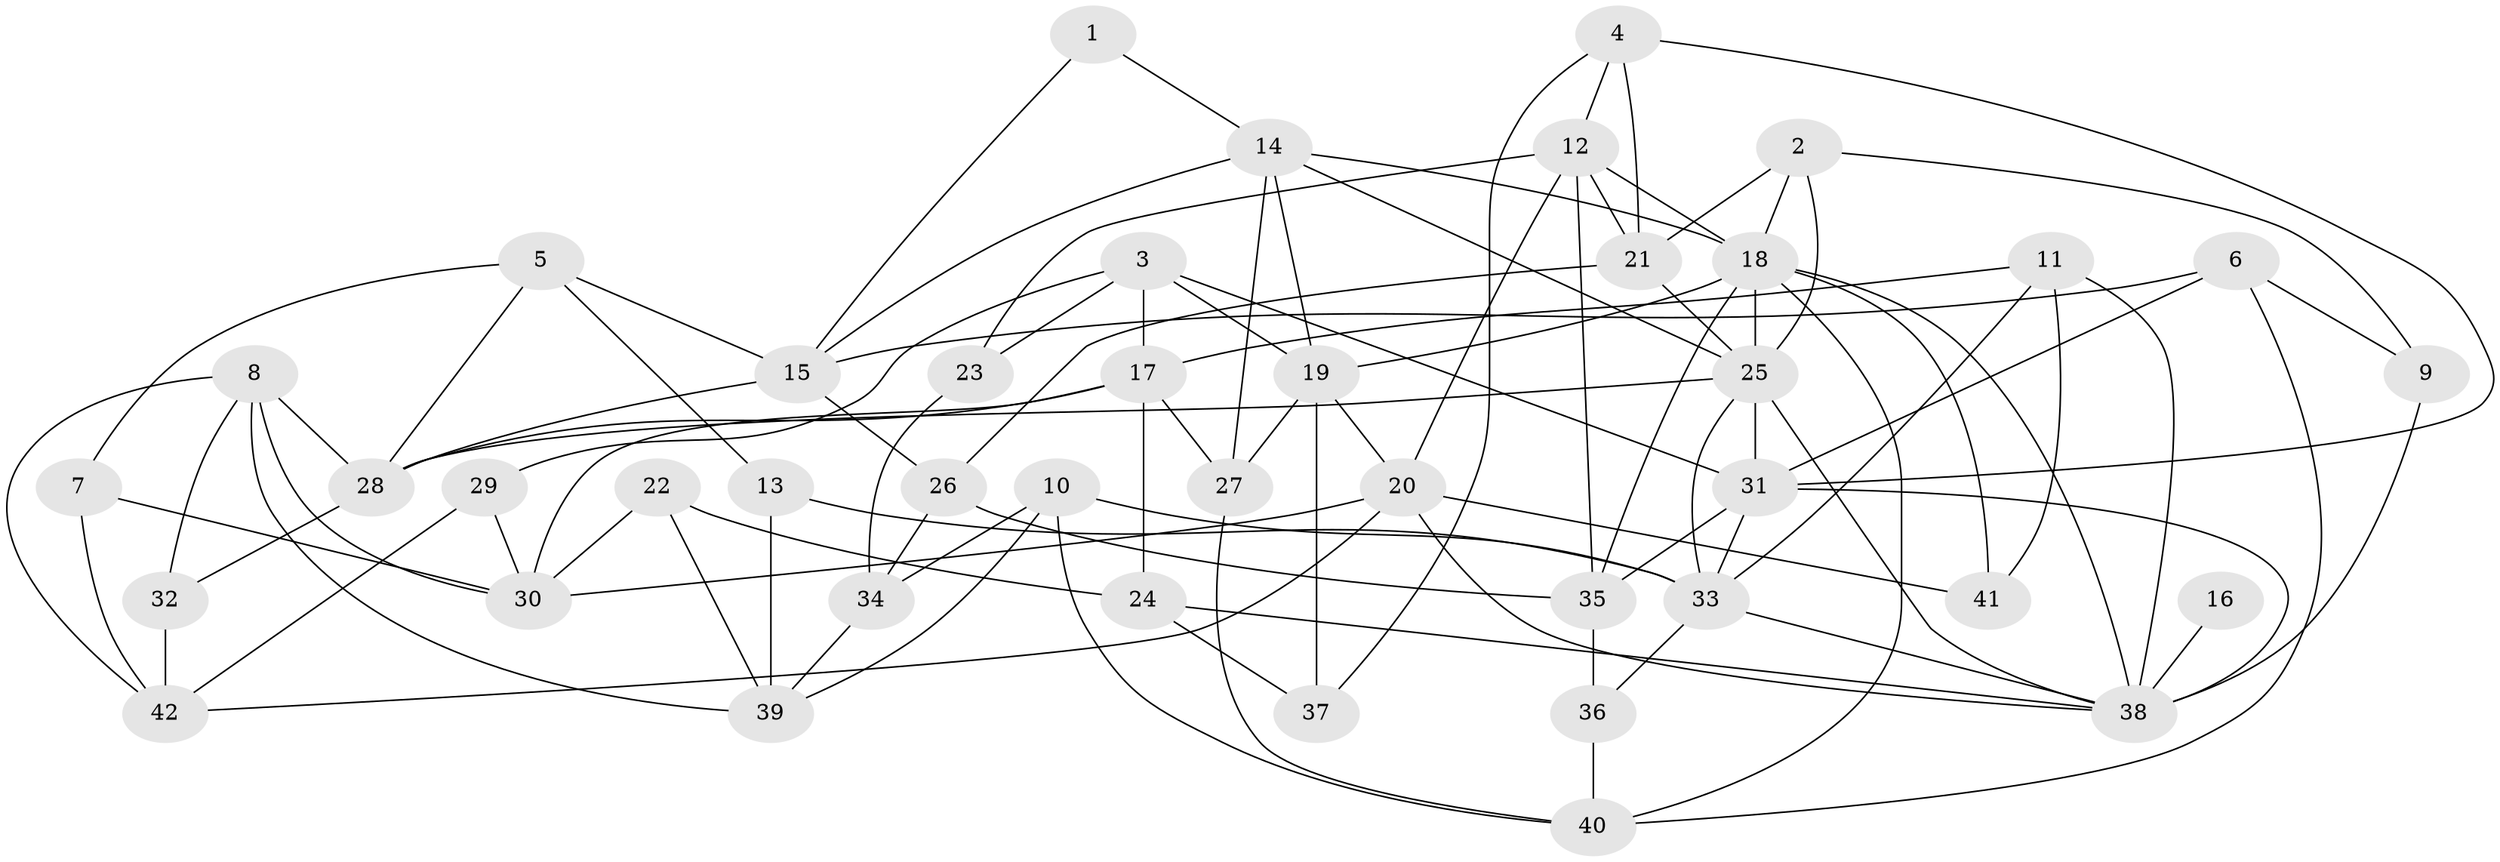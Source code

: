 // original degree distribution, {2: 0.10144927536231885, 3: 0.30434782608695654, 4: 0.3188405797101449, 5: 0.15942028985507245, 7: 0.028985507246376812, 6: 0.057971014492753624, 9: 0.028985507246376812}
// Generated by graph-tools (version 1.1) at 2025/37/03/04/25 23:37:12]
// undirected, 42 vertices, 98 edges
graph export_dot {
  node [color=gray90,style=filled];
  1;
  2;
  3;
  4;
  5;
  6;
  7;
  8;
  9;
  10;
  11;
  12;
  13;
  14;
  15;
  16;
  17;
  18;
  19;
  20;
  21;
  22;
  23;
  24;
  25;
  26;
  27;
  28;
  29;
  30;
  31;
  32;
  33;
  34;
  35;
  36;
  37;
  38;
  39;
  40;
  41;
  42;
  1 -- 14 [weight=1.0];
  1 -- 15 [weight=1.0];
  2 -- 9 [weight=1.0];
  2 -- 18 [weight=1.0];
  2 -- 21 [weight=1.0];
  2 -- 25 [weight=1.0];
  3 -- 17 [weight=2.0];
  3 -- 19 [weight=1.0];
  3 -- 23 [weight=2.0];
  3 -- 29 [weight=1.0];
  3 -- 31 [weight=1.0];
  4 -- 12 [weight=1.0];
  4 -- 21 [weight=1.0];
  4 -- 31 [weight=1.0];
  4 -- 37 [weight=1.0];
  5 -- 7 [weight=1.0];
  5 -- 13 [weight=1.0];
  5 -- 15 [weight=1.0];
  5 -- 28 [weight=1.0];
  6 -- 9 [weight=1.0];
  6 -- 15 [weight=1.0];
  6 -- 31 [weight=1.0];
  6 -- 40 [weight=1.0];
  7 -- 30 [weight=1.0];
  7 -- 42 [weight=1.0];
  8 -- 28 [weight=1.0];
  8 -- 30 [weight=2.0];
  8 -- 32 [weight=1.0];
  8 -- 39 [weight=1.0];
  8 -- 42 [weight=1.0];
  9 -- 38 [weight=2.0];
  10 -- 33 [weight=1.0];
  10 -- 34 [weight=1.0];
  10 -- 39 [weight=1.0];
  10 -- 40 [weight=1.0];
  11 -- 17 [weight=1.0];
  11 -- 33 [weight=1.0];
  11 -- 38 [weight=1.0];
  11 -- 41 [weight=1.0];
  12 -- 18 [weight=1.0];
  12 -- 20 [weight=1.0];
  12 -- 21 [weight=1.0];
  12 -- 23 [weight=1.0];
  12 -- 35 [weight=1.0];
  13 -- 33 [weight=1.0];
  13 -- 39 [weight=1.0];
  14 -- 15 [weight=1.0];
  14 -- 18 [weight=1.0];
  14 -- 19 [weight=1.0];
  14 -- 25 [weight=1.0];
  14 -- 27 [weight=1.0];
  15 -- 26 [weight=1.0];
  15 -- 28 [weight=1.0];
  16 -- 38 [weight=2.0];
  17 -- 24 [weight=1.0];
  17 -- 27 [weight=1.0];
  17 -- 28 [weight=1.0];
  17 -- 30 [weight=1.0];
  18 -- 19 [weight=1.0];
  18 -- 25 [weight=2.0];
  18 -- 35 [weight=1.0];
  18 -- 38 [weight=1.0];
  18 -- 40 [weight=1.0];
  18 -- 41 [weight=2.0];
  19 -- 20 [weight=1.0];
  19 -- 27 [weight=1.0];
  19 -- 37 [weight=1.0];
  20 -- 30 [weight=1.0];
  20 -- 38 [weight=1.0];
  20 -- 41 [weight=1.0];
  20 -- 42 [weight=1.0];
  21 -- 25 [weight=1.0];
  21 -- 26 [weight=2.0];
  22 -- 24 [weight=1.0];
  22 -- 30 [weight=2.0];
  22 -- 39 [weight=1.0];
  23 -- 34 [weight=1.0];
  24 -- 37 [weight=1.0];
  24 -- 38 [weight=1.0];
  25 -- 28 [weight=1.0];
  25 -- 31 [weight=1.0];
  25 -- 33 [weight=1.0];
  25 -- 38 [weight=1.0];
  26 -- 34 [weight=1.0];
  26 -- 35 [weight=1.0];
  27 -- 40 [weight=1.0];
  28 -- 32 [weight=1.0];
  29 -- 30 [weight=1.0];
  29 -- 42 [weight=1.0];
  31 -- 33 [weight=1.0];
  31 -- 35 [weight=1.0];
  31 -- 38 [weight=1.0];
  32 -- 42 [weight=2.0];
  33 -- 36 [weight=1.0];
  33 -- 38 [weight=1.0];
  34 -- 39 [weight=1.0];
  35 -- 36 [weight=2.0];
  36 -- 40 [weight=1.0];
}
